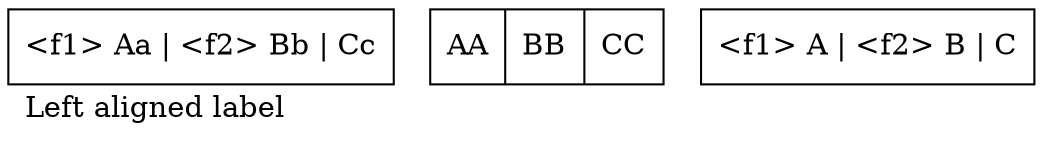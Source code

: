 digraph gaph {
  graph [ labeljust=l, label="Left aligned label" ]

  "<f1> Aa | <f2> Bb | Cc" [ shape=rect ];

  node [ shape=record ]

  a [ label = "<f1> AA | <f2> BB | CC" ]
  "<f1> A | <f2> B | C";
}
